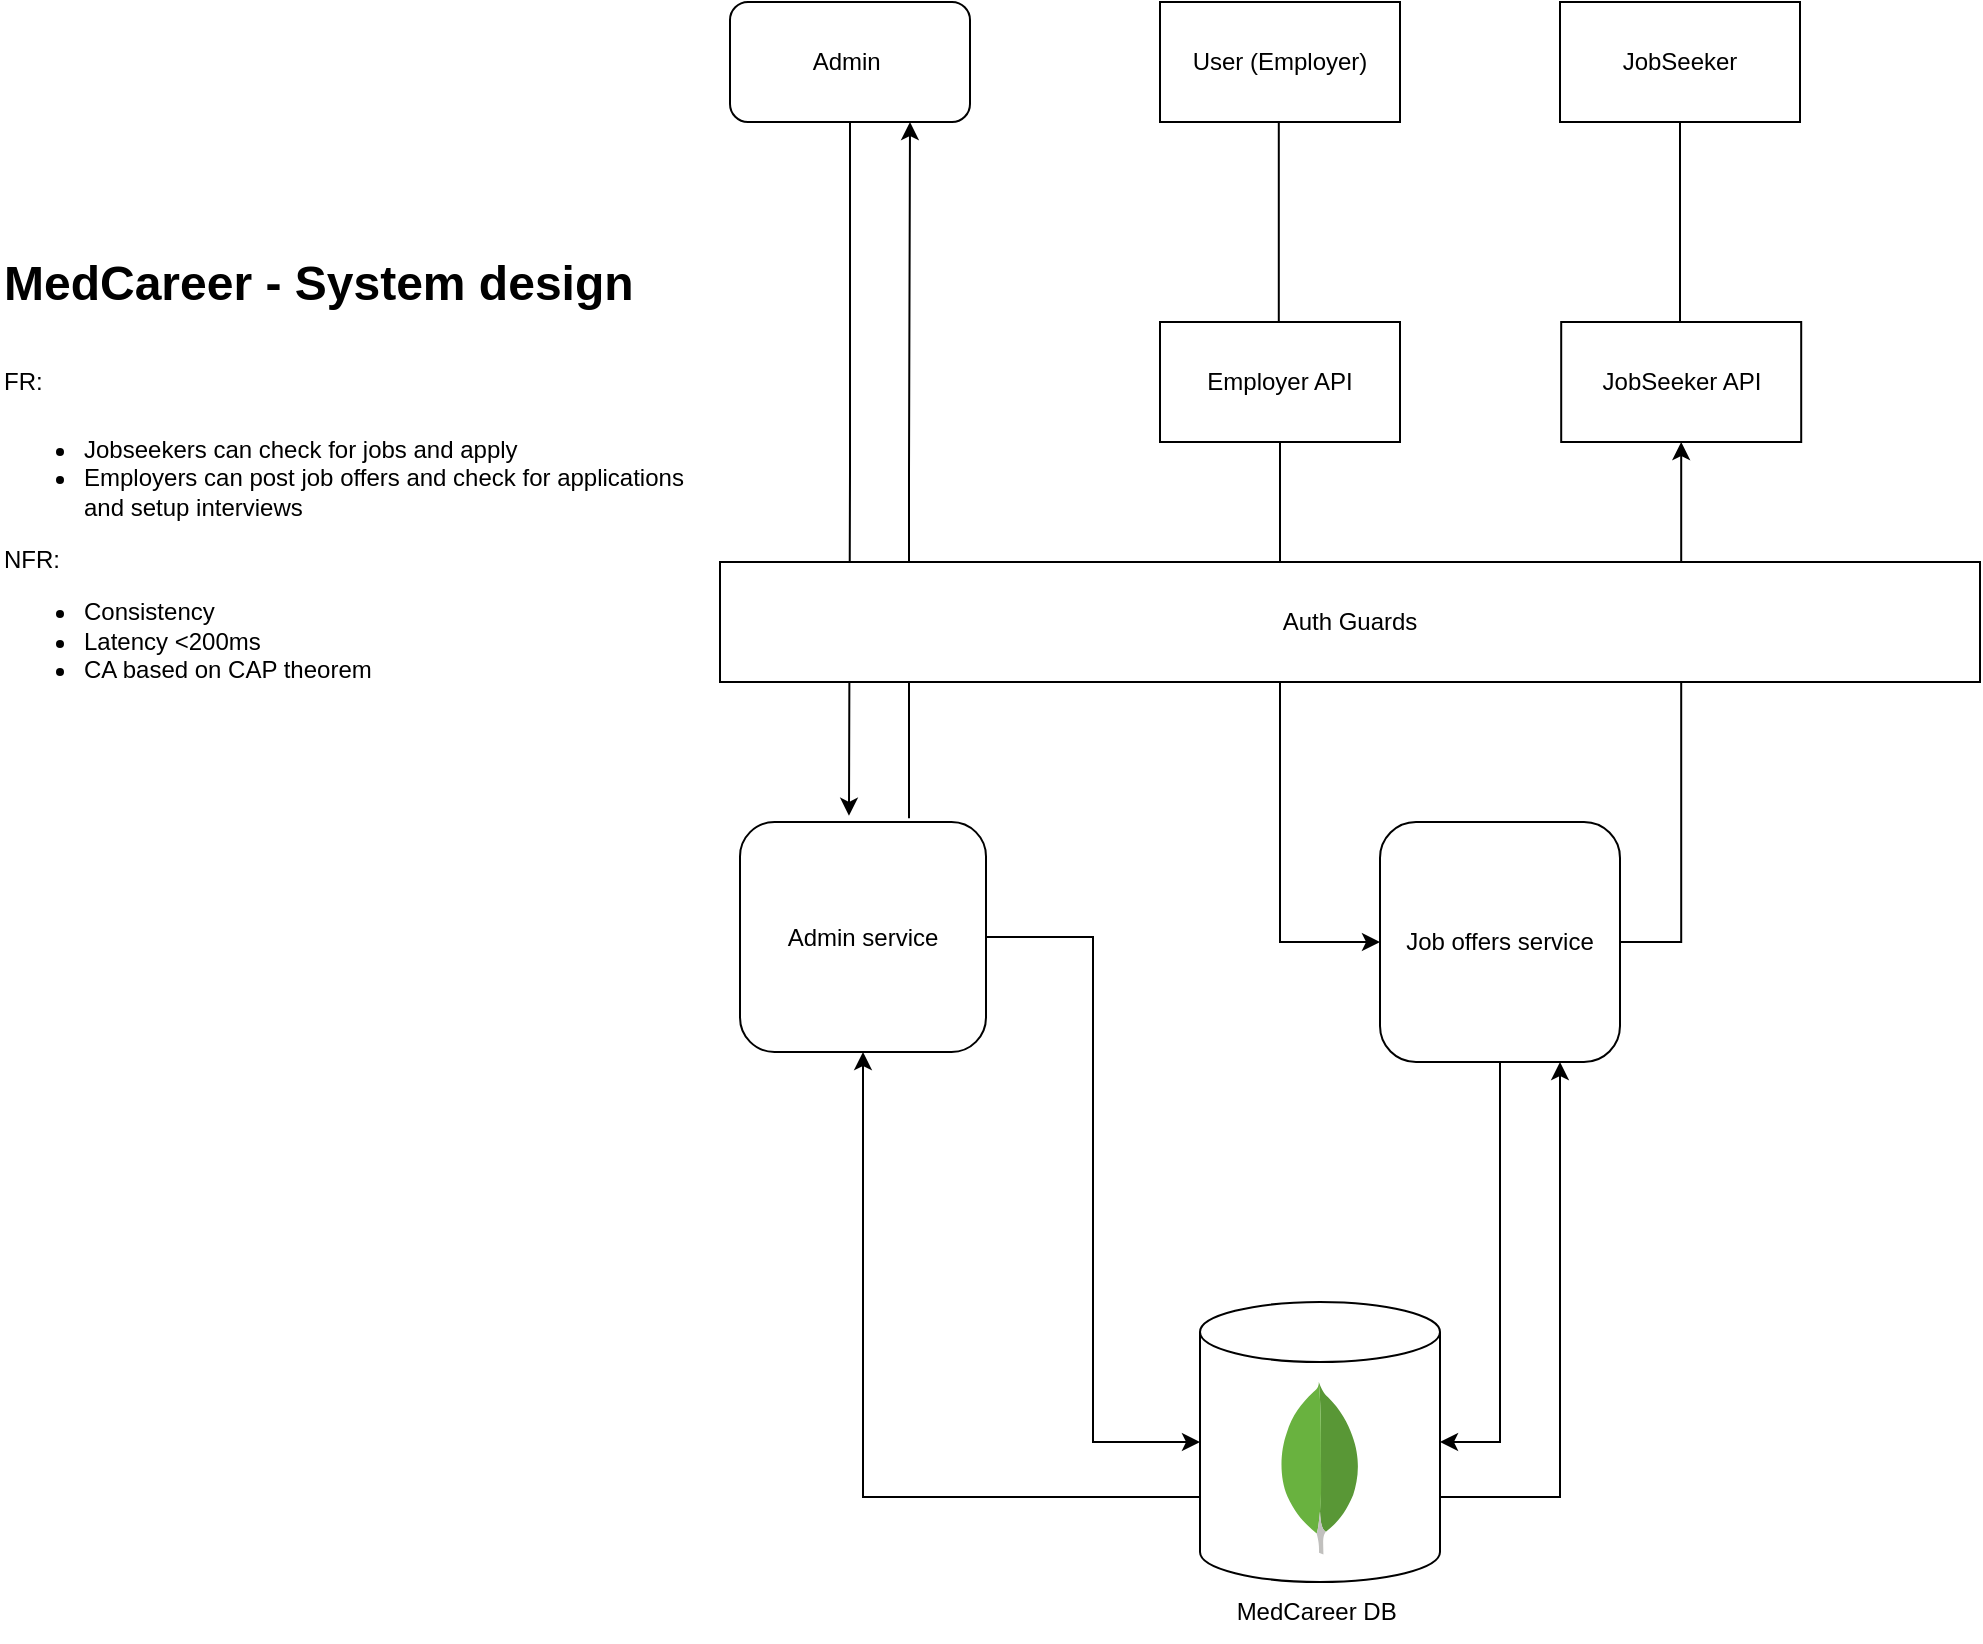 <mxfile version="28.2.5">
  <diagram name="Page-1" id="kvrViiojw_-seO6EPsNk">
    <mxGraphModel dx="1183" dy="915" grid="1" gridSize="10" guides="1" tooltips="1" connect="1" arrows="1" fold="1" page="1" pageScale="1" pageWidth="827" pageHeight="1169" math="0" shadow="0">
      <root>
        <mxCell id="0" />
        <mxCell id="1" parent="0" />
        <mxCell id="i8PYK3l4HcRmwtFUBWsi-16" style="edgeStyle=orthogonalEdgeStyle;rounded=0;orthogonalLoop=1;jettySize=auto;html=1;exitX=0.5;exitY=1;exitDx=0;exitDy=0;" edge="1" parent="1" source="i8PYK3l4HcRmwtFUBWsi-2">
          <mxGeometry relative="1" as="geometry">
            <mxPoint x="870" y="300" as="targetPoint" />
          </mxGeometry>
        </mxCell>
        <mxCell id="i8PYK3l4HcRmwtFUBWsi-2" value="JobSeeker" style="rounded=0;whiteSpace=wrap;html=1;" vertex="1" parent="1">
          <mxGeometry x="810" y="90" width="120" height="60" as="geometry" />
        </mxCell>
        <mxCell id="i8PYK3l4HcRmwtFUBWsi-3" value="User (Employer)" style="rounded=0;whiteSpace=wrap;html=1;" vertex="1" parent="1">
          <mxGeometry x="610" y="90" width="120" height="60" as="geometry" />
        </mxCell>
        <mxCell id="i8PYK3l4HcRmwtFUBWsi-4" value="&lt;h1 style=&quot;margin-top: 0px;&quot;&gt;&lt;span style=&quot;background-color: transparent; color: light-dark(rgb(0, 0, 0), rgb(255, 255, 255));&quot;&gt;MedCareer - System design&lt;/span&gt;&lt;/h1&gt;&lt;h1 style=&quot;margin-top: 0px;&quot;&gt;&lt;span style=&quot;background-color: transparent; color: light-dark(rgb(0, 0, 0), rgb(255, 255, 255)); font-size: 12px; font-weight: normal;&quot;&gt;FR:&amp;nbsp;&lt;/span&gt;&lt;/h1&gt;&lt;div&gt;&lt;span style=&quot;background-color: transparent; color: light-dark(rgb(0, 0, 0), rgb(255, 255, 255));&quot;&gt;&lt;ul&gt;&lt;li&gt;Jobseekers can check for jobs and apply&amp;nbsp;&lt;/li&gt;&lt;li&gt;Employers can post job offers and check for applications and setup interviews&lt;/li&gt;&lt;/ul&gt;&lt;div&gt;NFR:&lt;/div&gt;&lt;div&gt;&lt;ul&gt;&lt;li&gt;Consistency&amp;nbsp;&lt;/li&gt;&lt;li&gt;Latency &amp;lt;200ms&lt;/li&gt;&lt;li&gt;CA based on CAP theorem&lt;/li&gt;&lt;/ul&gt;&lt;/div&gt;&lt;/span&gt;&lt;/div&gt;" style="text;html=1;whiteSpace=wrap;overflow=hidden;rounded=0;" vertex="1" parent="1">
          <mxGeometry x="30" y="210" width="350" height="240" as="geometry" />
        </mxCell>
        <mxCell id="i8PYK3l4HcRmwtFUBWsi-22" style="edgeStyle=orthogonalEdgeStyle;rounded=0;orthogonalLoop=1;jettySize=auto;html=1;entryX=0.5;entryY=1;entryDx=0;entryDy=0;exitX=1;exitY=0.5;exitDx=0;exitDy=0;" edge="1" parent="1" source="i8PYK3l4HcRmwtFUBWsi-24" target="i8PYK3l4HcRmwtFUBWsi-17">
          <mxGeometry relative="1" as="geometry">
            <mxPoint x="760" y="510" as="sourcePoint" />
            <Array as="points">
              <mxPoint x="871" y="560" />
            </Array>
          </mxGeometry>
        </mxCell>
        <mxCell id="i8PYK3l4HcRmwtFUBWsi-17" value="JobSeeker API" style="rounded=0;whiteSpace=wrap;html=1;" vertex="1" parent="1">
          <mxGeometry x="810.6" y="250" width="120" height="60" as="geometry" />
        </mxCell>
        <mxCell id="i8PYK3l4HcRmwtFUBWsi-18" style="edgeStyle=orthogonalEdgeStyle;rounded=0;orthogonalLoop=1;jettySize=auto;html=1;exitX=0.5;exitY=1;exitDx=0;exitDy=0;" edge="1" parent="1">
          <mxGeometry relative="1" as="geometry">
            <mxPoint x="669.4" y="300" as="targetPoint" />
            <mxPoint x="669.4" y="150" as="sourcePoint" />
          </mxGeometry>
        </mxCell>
        <mxCell id="i8PYK3l4HcRmwtFUBWsi-26" style="edgeStyle=orthogonalEdgeStyle;rounded=0;orthogonalLoop=1;jettySize=auto;html=1;exitX=0.5;exitY=1;exitDx=0;exitDy=0;entryX=0;entryY=0.5;entryDx=0;entryDy=0;" edge="1" parent="1" source="i8PYK3l4HcRmwtFUBWsi-19" target="i8PYK3l4HcRmwtFUBWsi-24">
          <mxGeometry relative="1" as="geometry" />
        </mxCell>
        <mxCell id="i8PYK3l4HcRmwtFUBWsi-19" value="Employer API" style="rounded=0;whiteSpace=wrap;html=1;" vertex="1" parent="1">
          <mxGeometry x="610" y="250" width="120" height="60" as="geometry" />
        </mxCell>
        <mxCell id="i8PYK3l4HcRmwtFUBWsi-24" value="Job offers service" style="rounded=1;whiteSpace=wrap;html=1;" vertex="1" parent="1">
          <mxGeometry x="720" y="500" width="120" height="120" as="geometry" />
        </mxCell>
        <mxCell id="i8PYK3l4HcRmwtFUBWsi-29" value="Admin&amp;nbsp;" style="rounded=1;whiteSpace=wrap;html=1;" vertex="1" parent="1">
          <mxGeometry x="395" y="90" width="120" height="60" as="geometry" />
        </mxCell>
        <mxCell id="i8PYK3l4HcRmwtFUBWsi-31" value="" style="group" vertex="1" connectable="0" parent="1">
          <mxGeometry x="630" y="740" width="120" height="170" as="geometry" />
        </mxCell>
        <mxCell id="i8PYK3l4HcRmwtFUBWsi-1" value="" style="shape=cylinder3;whiteSpace=wrap;html=1;boundedLbl=1;backgroundOutline=1;size=15;" vertex="1" parent="i8PYK3l4HcRmwtFUBWsi-31">
          <mxGeometry width="120" height="140" as="geometry" />
        </mxCell>
        <mxCell id="i8PYK3l4HcRmwtFUBWsi-30" value="" style="group" vertex="1" connectable="0" parent="i8PYK3l4HcRmwtFUBWsi-31">
          <mxGeometry y="40" width="120" height="130" as="geometry" />
        </mxCell>
        <mxCell id="i8PYK3l4HcRmwtFUBWsi-10" value="MedCareer DB&amp;nbsp;" style="text;html=1;align=center;verticalAlign=middle;whiteSpace=wrap;rounded=0;" vertex="1" parent="i8PYK3l4HcRmwtFUBWsi-30">
          <mxGeometry y="100" width="120" height="30" as="geometry" />
        </mxCell>
        <mxCell id="i8PYK3l4HcRmwtFUBWsi-12" value="" style="dashed=0;outlineConnect=0;html=1;align=center;labelPosition=center;verticalLabelPosition=bottom;verticalAlign=top;shape=mxgraph.weblogos.mongodb" vertex="1" parent="i8PYK3l4HcRmwtFUBWsi-30">
          <mxGeometry x="39.4" width="41.2" height="86.2" as="geometry" />
        </mxCell>
        <mxCell id="i8PYK3l4HcRmwtFUBWsi-37" style="edgeStyle=orthogonalEdgeStyle;rounded=0;orthogonalLoop=1;jettySize=auto;html=1;entryX=0.75;entryY=1;entryDx=0;entryDy=0;exitX=0.687;exitY=-0.016;exitDx=0;exitDy=0;exitPerimeter=0;" edge="1" parent="1" source="i8PYK3l4HcRmwtFUBWsi-34" target="i8PYK3l4HcRmwtFUBWsi-29">
          <mxGeometry relative="1" as="geometry" />
        </mxCell>
        <mxCell id="i8PYK3l4HcRmwtFUBWsi-34" value="Admin service" style="rounded=1;whiteSpace=wrap;html=1;" vertex="1" parent="1">
          <mxGeometry x="400" y="500" width="123" height="115" as="geometry" />
        </mxCell>
        <mxCell id="i8PYK3l4HcRmwtFUBWsi-36" style="edgeStyle=orthogonalEdgeStyle;rounded=0;orthogonalLoop=1;jettySize=auto;html=1;exitX=0.5;exitY=1;exitDx=0;exitDy=0;entryX=0.443;entryY=-0.027;entryDx=0;entryDy=0;entryPerimeter=0;" edge="1" parent="1" source="i8PYK3l4HcRmwtFUBWsi-29" target="i8PYK3l4HcRmwtFUBWsi-34">
          <mxGeometry relative="1" as="geometry" />
        </mxCell>
        <mxCell id="i8PYK3l4HcRmwtFUBWsi-39" style="edgeStyle=orthogonalEdgeStyle;rounded=0;orthogonalLoop=1;jettySize=auto;html=1;entryX=0;entryY=0.5;entryDx=0;entryDy=0;entryPerimeter=0;" edge="1" parent="1" source="i8PYK3l4HcRmwtFUBWsi-34" target="i8PYK3l4HcRmwtFUBWsi-1">
          <mxGeometry relative="1" as="geometry" />
        </mxCell>
        <mxCell id="i8PYK3l4HcRmwtFUBWsi-40" style="edgeStyle=orthogonalEdgeStyle;rounded=0;orthogonalLoop=1;jettySize=auto;html=1;exitX=0;exitY=0;exitDx=0;exitDy=97.5;exitPerimeter=0;entryX=0.5;entryY=1;entryDx=0;entryDy=0;" edge="1" parent="1" source="i8PYK3l4HcRmwtFUBWsi-1" target="i8PYK3l4HcRmwtFUBWsi-34">
          <mxGeometry relative="1" as="geometry" />
        </mxCell>
        <mxCell id="i8PYK3l4HcRmwtFUBWsi-41" style="edgeStyle=orthogonalEdgeStyle;rounded=0;orthogonalLoop=1;jettySize=auto;html=1;exitX=0.5;exitY=1;exitDx=0;exitDy=0;entryX=1;entryY=0.5;entryDx=0;entryDy=0;entryPerimeter=0;" edge="1" parent="1" source="i8PYK3l4HcRmwtFUBWsi-24" target="i8PYK3l4HcRmwtFUBWsi-1">
          <mxGeometry relative="1" as="geometry" />
        </mxCell>
        <mxCell id="i8PYK3l4HcRmwtFUBWsi-42" style="edgeStyle=orthogonalEdgeStyle;rounded=0;orthogonalLoop=1;jettySize=auto;html=1;exitX=1;exitY=0;exitDx=0;exitDy=97.5;exitPerimeter=0;entryX=0.75;entryY=1;entryDx=0;entryDy=0;" edge="1" parent="1" source="i8PYK3l4HcRmwtFUBWsi-1" target="i8PYK3l4HcRmwtFUBWsi-24">
          <mxGeometry relative="1" as="geometry" />
        </mxCell>
        <mxCell id="i8PYK3l4HcRmwtFUBWsi-44" value="Auth Guards" style="rounded=0;whiteSpace=wrap;html=1;" vertex="1" parent="1">
          <mxGeometry x="390" y="370" width="630" height="60" as="geometry" />
        </mxCell>
      </root>
    </mxGraphModel>
  </diagram>
</mxfile>
